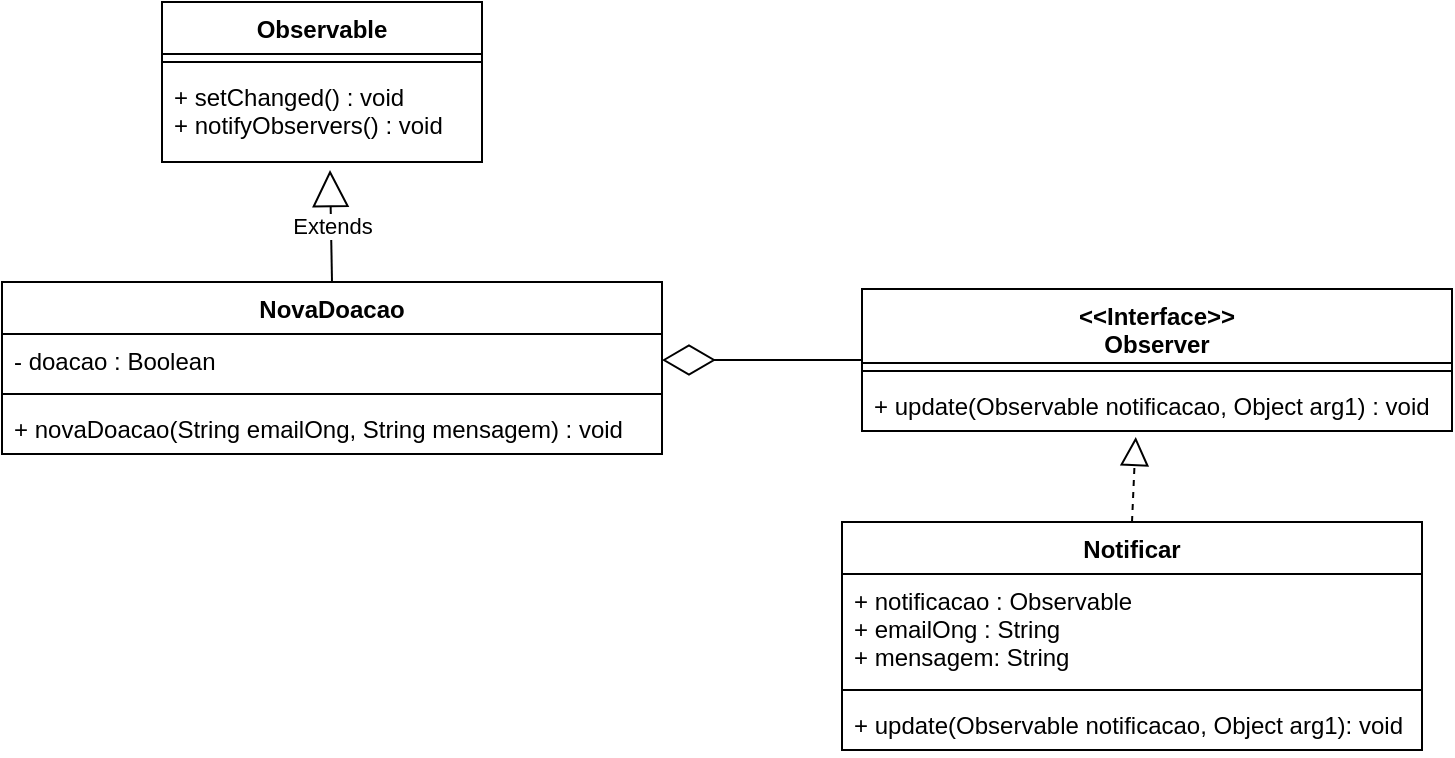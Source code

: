 <mxfile version="17.4.6" type="device"><diagram id="gS27cQuw2KvnvY_8kHcm" name="Page-1"><mxGraphModel dx="765" dy="523" grid="1" gridSize="10" guides="1" tooltips="1" connect="1" arrows="1" fold="1" page="1" pageScale="1" pageWidth="827" pageHeight="1169" math="0" shadow="0"><root><mxCell id="0"/><mxCell id="1" parent="0"/><mxCell id="OxAsPgbYsvk51IZVafSn-1" value="NovaDoacao" style="swimlane;fontStyle=1;align=center;verticalAlign=top;childLayout=stackLayout;horizontal=1;startSize=26;horizontalStack=0;resizeParent=1;resizeParentMax=0;resizeLast=0;collapsible=1;marginBottom=0;" parent="1" vertex="1"><mxGeometry x="50" y="180" width="330" height="86" as="geometry"/></mxCell><mxCell id="OxAsPgbYsvk51IZVafSn-2" value="- doacao : Boolean" style="text;strokeColor=none;fillColor=none;align=left;verticalAlign=top;spacingLeft=4;spacingRight=4;overflow=hidden;rotatable=0;points=[[0,0.5],[1,0.5]];portConstraint=eastwest;" parent="OxAsPgbYsvk51IZVafSn-1" vertex="1"><mxGeometry y="26" width="330" height="26" as="geometry"/></mxCell><mxCell id="OxAsPgbYsvk51IZVafSn-3" value="" style="line;strokeWidth=1;fillColor=none;align=left;verticalAlign=middle;spacingTop=-1;spacingLeft=3;spacingRight=3;rotatable=0;labelPosition=right;points=[];portConstraint=eastwest;" parent="OxAsPgbYsvk51IZVafSn-1" vertex="1"><mxGeometry y="52" width="330" height="8" as="geometry"/></mxCell><mxCell id="OxAsPgbYsvk51IZVafSn-4" value="+ novaDoacao(String emailOng, String mensagem) : void" style="text;strokeColor=none;fillColor=none;align=left;verticalAlign=top;spacingLeft=4;spacingRight=4;overflow=hidden;rotatable=0;points=[[0,0.5],[1,0.5]];portConstraint=eastwest;" parent="OxAsPgbYsvk51IZVafSn-1" vertex="1"><mxGeometry y="60" width="330" height="26" as="geometry"/></mxCell><mxCell id="OxAsPgbYsvk51IZVafSn-5" value="Extends" style="endArrow=block;endSize=16;endFill=0;html=1;rounded=0;exitX=0.5;exitY=0;exitDx=0;exitDy=0;entryX=0.525;entryY=1.087;entryDx=0;entryDy=0;entryPerimeter=0;" parent="1" source="OxAsPgbYsvk51IZVafSn-1" target="OxAsPgbYsvk51IZVafSn-9" edge="1"><mxGeometry width="160" relative="1" as="geometry"><mxPoint x="240" y="80" as="sourcePoint"/><mxPoint x="400" y="80" as="targetPoint"/></mxGeometry></mxCell><mxCell id="OxAsPgbYsvk51IZVafSn-6" value="Observable" style="swimlane;fontStyle=1;align=center;verticalAlign=top;childLayout=stackLayout;horizontal=1;startSize=26;horizontalStack=0;resizeParent=1;resizeParentMax=0;resizeLast=0;collapsible=1;marginBottom=0;" parent="1" vertex="1"><mxGeometry x="130" y="40" width="160" height="80" as="geometry"/></mxCell><mxCell id="OxAsPgbYsvk51IZVafSn-8" value="" style="line;strokeWidth=1;fillColor=none;align=left;verticalAlign=middle;spacingTop=-1;spacingLeft=3;spacingRight=3;rotatable=0;labelPosition=right;points=[];portConstraint=eastwest;" parent="OxAsPgbYsvk51IZVafSn-6" vertex="1"><mxGeometry y="26" width="160" height="8" as="geometry"/></mxCell><mxCell id="OxAsPgbYsvk51IZVafSn-9" value="+ setChanged() : void&#10;+ notifyObservers() : void" style="text;strokeColor=none;fillColor=none;align=left;verticalAlign=top;spacingLeft=4;spacingRight=4;overflow=hidden;rotatable=0;points=[[0,0.5],[1,0.5]];portConstraint=eastwest;" parent="OxAsPgbYsvk51IZVafSn-6" vertex="1"><mxGeometry y="34" width="160" height="46" as="geometry"/></mxCell><mxCell id="OxAsPgbYsvk51IZVafSn-11" value="" style="endArrow=diamondThin;endFill=0;endSize=24;html=1;rounded=0;entryX=1;entryY=0.5;entryDx=0;entryDy=0;exitX=0;exitY=0.5;exitDx=0;exitDy=0;" parent="1" source="_JxHiJL6mvPJ6nwOnkfX-2" target="OxAsPgbYsvk51IZVafSn-2" edge="1"><mxGeometry width="160" relative="1" as="geometry"><mxPoint x="450" y="130" as="sourcePoint"/><mxPoint x="480" y="210" as="targetPoint"/></mxGeometry></mxCell><mxCell id="OxAsPgbYsvk51IZVafSn-12" value="Notificar" style="swimlane;fontStyle=1;align=center;verticalAlign=top;childLayout=stackLayout;horizontal=1;startSize=26;horizontalStack=0;resizeParent=1;resizeParentMax=0;resizeLast=0;collapsible=1;marginBottom=0;" parent="1" vertex="1"><mxGeometry x="470" y="300" width="290" height="114" as="geometry"/></mxCell><mxCell id="OxAsPgbYsvk51IZVafSn-13" value="+ notificacao : Observable&#10;+ emailOng : String&#10;+ mensagem: String" style="text;strokeColor=none;fillColor=none;align=left;verticalAlign=top;spacingLeft=4;spacingRight=4;overflow=hidden;rotatable=0;points=[[0,0.5],[1,0.5]];portConstraint=eastwest;" parent="OxAsPgbYsvk51IZVafSn-12" vertex="1"><mxGeometry y="26" width="290" height="54" as="geometry"/></mxCell><mxCell id="OxAsPgbYsvk51IZVafSn-14" value="" style="line;strokeWidth=1;fillColor=none;align=left;verticalAlign=middle;spacingTop=-1;spacingLeft=3;spacingRight=3;rotatable=0;labelPosition=right;points=[];portConstraint=eastwest;" parent="OxAsPgbYsvk51IZVafSn-12" vertex="1"><mxGeometry y="80" width="290" height="8" as="geometry"/></mxCell><mxCell id="OxAsPgbYsvk51IZVafSn-15" value="+ update(Observable notificacao, Object arg1): void" style="text;strokeColor=none;fillColor=none;align=left;verticalAlign=top;spacingLeft=4;spacingRight=4;overflow=hidden;rotatable=0;points=[[0,0.5],[1,0.5]];portConstraint=eastwest;" parent="OxAsPgbYsvk51IZVafSn-12" vertex="1"><mxGeometry y="88" width="290" height="26" as="geometry"/></mxCell><mxCell id="_JxHiJL6mvPJ6nwOnkfX-1" value="" style="endArrow=block;dashed=1;endFill=0;endSize=12;html=1;rounded=0;exitX=0.5;exitY=0;exitDx=0;exitDy=0;entryX=0.464;entryY=1.115;entryDx=0;entryDy=0;entryPerimeter=0;" parent="1" source="OxAsPgbYsvk51IZVafSn-12" target="_JxHiJL6mvPJ6nwOnkfX-5" edge="1"><mxGeometry width="160" relative="1" as="geometry"><mxPoint x="605" y="120" as="sourcePoint"/><mxPoint x="640" y="280" as="targetPoint"/></mxGeometry></mxCell><mxCell id="_JxHiJL6mvPJ6nwOnkfX-2" value="&lt;&lt;Interface&gt;&gt;&#10;Observer" style="swimlane;fontStyle=1;align=center;verticalAlign=top;childLayout=stackLayout;horizontal=1;startSize=37;horizontalStack=0;resizeParent=1;resizeParentMax=0;resizeLast=0;collapsible=1;marginBottom=0;" parent="1" vertex="1"><mxGeometry x="480" y="183.5" width="295" height="71" as="geometry"/></mxCell><mxCell id="_JxHiJL6mvPJ6nwOnkfX-4" value="" style="line;strokeWidth=1;fillColor=none;align=left;verticalAlign=middle;spacingTop=-1;spacingLeft=3;spacingRight=3;rotatable=0;labelPosition=right;points=[];portConstraint=eastwest;" parent="_JxHiJL6mvPJ6nwOnkfX-2" vertex="1"><mxGeometry y="37" width="295" height="8" as="geometry"/></mxCell><mxCell id="_JxHiJL6mvPJ6nwOnkfX-5" value="+ update(Observable notificacao, Object arg1) : void" style="text;strokeColor=none;fillColor=none;align=left;verticalAlign=top;spacingLeft=4;spacingRight=4;overflow=hidden;rotatable=0;points=[[0,0.5],[1,0.5]];portConstraint=eastwest;" parent="_JxHiJL6mvPJ6nwOnkfX-2" vertex="1"><mxGeometry y="45" width="295" height="26" as="geometry"/></mxCell></root></mxGraphModel></diagram></mxfile>